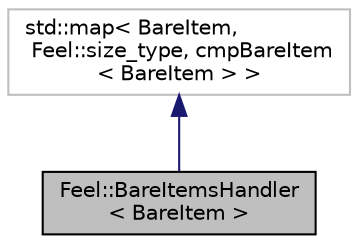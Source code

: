 digraph "Feel::BareItemsHandler&lt; BareItem &gt;"
{
 // LATEX_PDF_SIZE
  edge [fontname="Helvetica",fontsize="10",labelfontname="Helvetica",labelfontsize="10"];
  node [fontname="Helvetica",fontsize="10",shape=record];
  Node1 [label="Feel::BareItemsHandler\l\< BareItem \>",height=0.2,width=0.4,color="black", fillcolor="grey75", style="filled", fontcolor="black",tooltip="Bare Items Handler."];
  Node2 -> Node1 [dir="back",color="midnightblue",fontsize="10",style="solid",fontname="Helvetica"];
  Node2 [label="std::map\< BareItem,\l Feel::size_type, cmpBareItem\l\< BareItem \> \>",height=0.2,width=0.4,color="grey75", fillcolor="white", style="filled",tooltip="STL class."];
}
